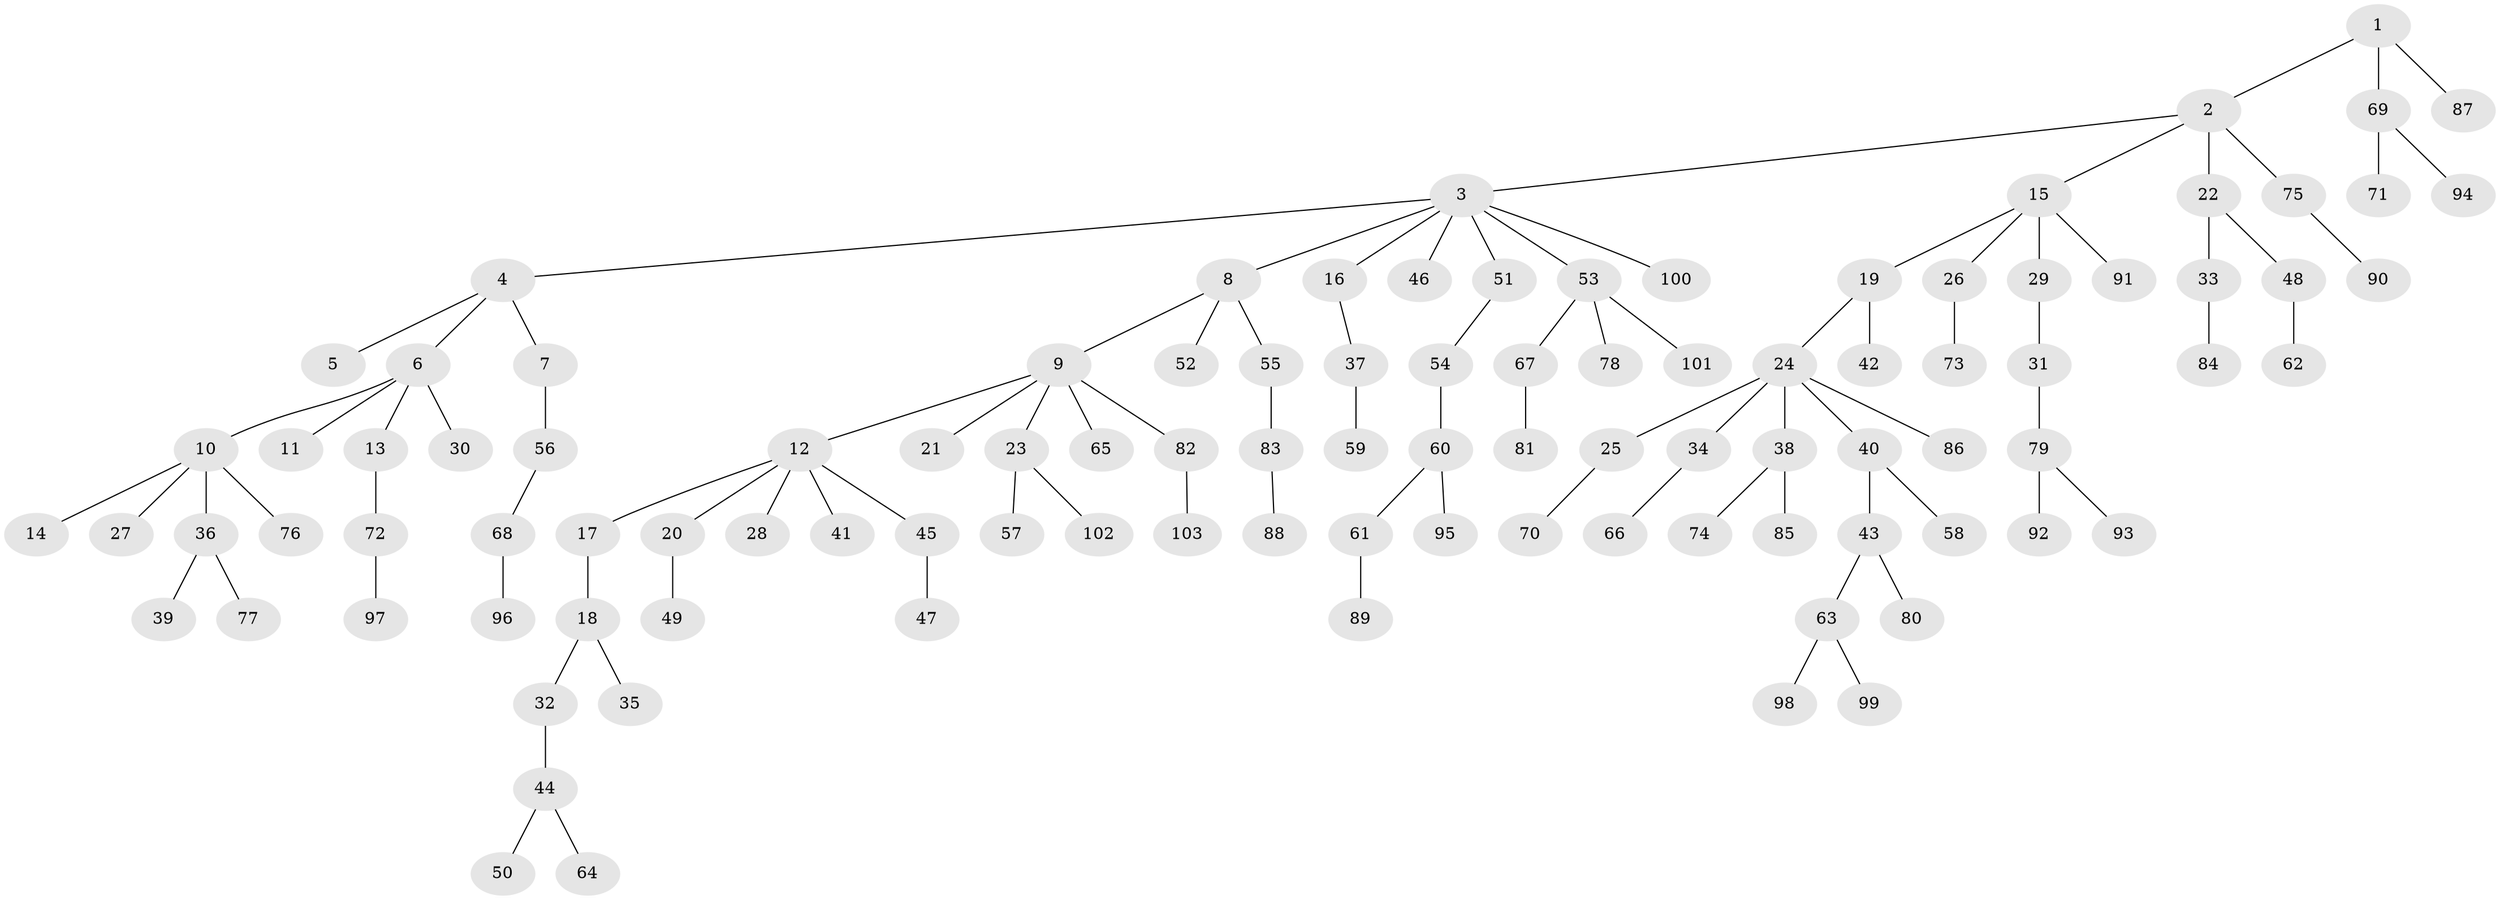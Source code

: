 // Generated by graph-tools (version 1.1) at 2025/53/03/09/25 04:53:44]
// undirected, 103 vertices, 102 edges
graph export_dot {
graph [start="1"]
  node [color=gray90,style=filled];
  1;
  2;
  3;
  4;
  5;
  6;
  7;
  8;
  9;
  10;
  11;
  12;
  13;
  14;
  15;
  16;
  17;
  18;
  19;
  20;
  21;
  22;
  23;
  24;
  25;
  26;
  27;
  28;
  29;
  30;
  31;
  32;
  33;
  34;
  35;
  36;
  37;
  38;
  39;
  40;
  41;
  42;
  43;
  44;
  45;
  46;
  47;
  48;
  49;
  50;
  51;
  52;
  53;
  54;
  55;
  56;
  57;
  58;
  59;
  60;
  61;
  62;
  63;
  64;
  65;
  66;
  67;
  68;
  69;
  70;
  71;
  72;
  73;
  74;
  75;
  76;
  77;
  78;
  79;
  80;
  81;
  82;
  83;
  84;
  85;
  86;
  87;
  88;
  89;
  90;
  91;
  92;
  93;
  94;
  95;
  96;
  97;
  98;
  99;
  100;
  101;
  102;
  103;
  1 -- 2;
  1 -- 69;
  1 -- 87;
  2 -- 3;
  2 -- 15;
  2 -- 22;
  2 -- 75;
  3 -- 4;
  3 -- 8;
  3 -- 16;
  3 -- 46;
  3 -- 51;
  3 -- 53;
  3 -- 100;
  4 -- 5;
  4 -- 6;
  4 -- 7;
  6 -- 10;
  6 -- 11;
  6 -- 13;
  6 -- 30;
  7 -- 56;
  8 -- 9;
  8 -- 52;
  8 -- 55;
  9 -- 12;
  9 -- 21;
  9 -- 23;
  9 -- 65;
  9 -- 82;
  10 -- 14;
  10 -- 27;
  10 -- 36;
  10 -- 76;
  12 -- 17;
  12 -- 20;
  12 -- 28;
  12 -- 41;
  12 -- 45;
  13 -- 72;
  15 -- 19;
  15 -- 26;
  15 -- 29;
  15 -- 91;
  16 -- 37;
  17 -- 18;
  18 -- 32;
  18 -- 35;
  19 -- 24;
  19 -- 42;
  20 -- 49;
  22 -- 33;
  22 -- 48;
  23 -- 57;
  23 -- 102;
  24 -- 25;
  24 -- 34;
  24 -- 38;
  24 -- 40;
  24 -- 86;
  25 -- 70;
  26 -- 73;
  29 -- 31;
  31 -- 79;
  32 -- 44;
  33 -- 84;
  34 -- 66;
  36 -- 39;
  36 -- 77;
  37 -- 59;
  38 -- 74;
  38 -- 85;
  40 -- 43;
  40 -- 58;
  43 -- 63;
  43 -- 80;
  44 -- 50;
  44 -- 64;
  45 -- 47;
  48 -- 62;
  51 -- 54;
  53 -- 67;
  53 -- 78;
  53 -- 101;
  54 -- 60;
  55 -- 83;
  56 -- 68;
  60 -- 61;
  60 -- 95;
  61 -- 89;
  63 -- 98;
  63 -- 99;
  67 -- 81;
  68 -- 96;
  69 -- 71;
  69 -- 94;
  72 -- 97;
  75 -- 90;
  79 -- 92;
  79 -- 93;
  82 -- 103;
  83 -- 88;
}

